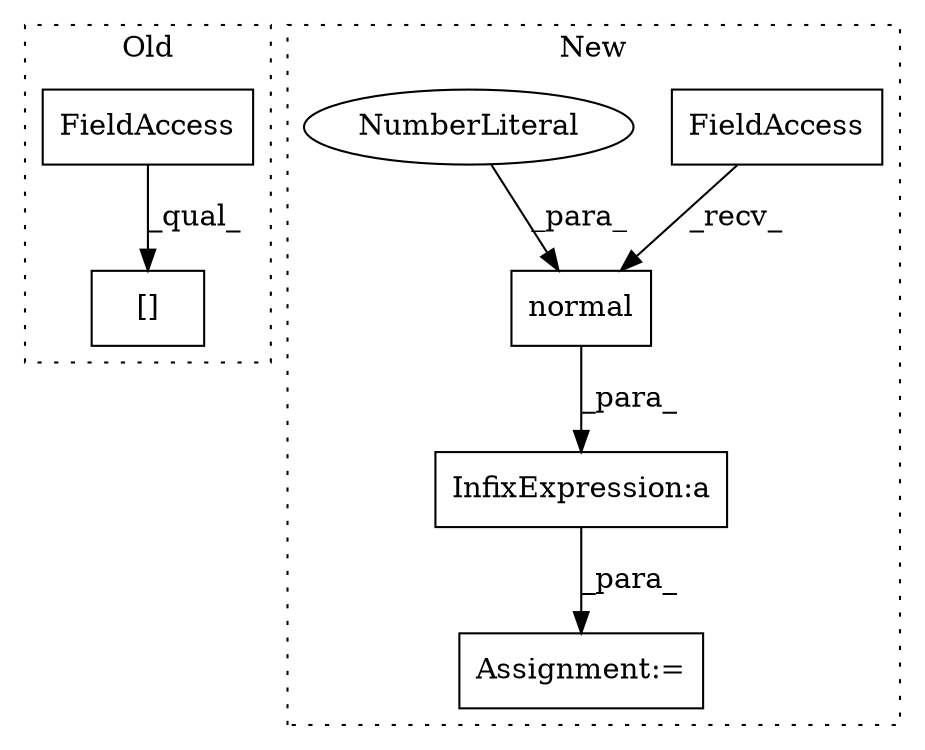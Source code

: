 digraph G {
subgraph cluster0 {
1 [label="[]" a="2" s="6887,6896" l="8,1" shape="box"];
5 [label="FieldAccess" a="22" s="6887" l="7" shape="box"];
label = "Old";
style="dotted";
}
subgraph cluster1 {
2 [label="normal" a="32" s="7534,7545" l="7,1" shape="box"];
3 [label="FieldAccess" a="22" s="7521" l="12" shape="box"];
4 [label="Assignment:=" a="7" s="7508" l="1" shape="box"];
6 [label="InfixExpression:a" a="27" s="7547" l="3" shape="box"];
7 [label="NumberLiteral" a="34" s="7541" l="4" shape="ellipse"];
label = "New";
style="dotted";
}
2 -> 6 [label="_para_"];
3 -> 2 [label="_recv_"];
5 -> 1 [label="_qual_"];
6 -> 4 [label="_para_"];
7 -> 2 [label="_para_"];
}